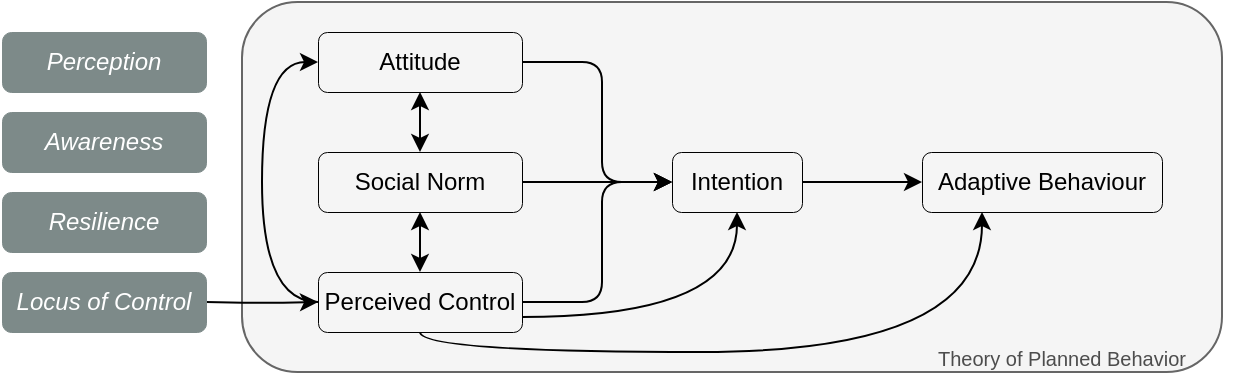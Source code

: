 <mxfile version="26.0.10">
  <diagram name="Page-1" id="_mKImdJtYSdmslTn-wdf">
    <mxGraphModel dx="606" dy="386" grid="1" gridSize="10" guides="1" tooltips="1" connect="1" arrows="1" fold="1" page="1" pageScale="1" pageWidth="850" pageHeight="1100" math="0" shadow="0">
      <root>
        <mxCell id="0" />
        <mxCell id="1" parent="0" />
        <mxCell id="xCPVz_zTYaMDrQWWXTra-14" value="" style="rounded=1;whiteSpace=wrap;html=1;fillColor=#f5f5f5;fontColor=#333333;strokeColor=#666666;" vertex="1" parent="1">
          <mxGeometry x="210" y="155" width="490" height="185" as="geometry" />
        </mxCell>
        <mxCell id="xCPVz_zTYaMDrQWWXTra-7" style="edgeStyle=orthogonalEdgeStyle;rounded=1;orthogonalLoop=1;jettySize=auto;html=1;exitX=1;exitY=0.5;exitDx=0;exitDy=0;curved=0;" edge="1" parent="1" source="xCPVz_zTYaMDrQWWXTra-1" target="xCPVz_zTYaMDrQWWXTra-4">
          <mxGeometry relative="1" as="geometry">
            <mxPoint x="339" y="185" as="sourcePoint" />
            <mxPoint x="424" y="245" as="targetPoint" />
            <Array as="points">
              <mxPoint x="390" y="185" />
              <mxPoint x="390" y="245" />
            </Array>
          </mxGeometry>
        </mxCell>
        <mxCell id="xCPVz_zTYaMDrQWWXTra-1" value="Attitude" style="text;html=1;align=center;verticalAlign=middle;whiteSpace=wrap;rounded=1;strokeColor=default;strokeWidth=0.5;" vertex="1" parent="1">
          <mxGeometry x="248" y="170" width="102" height="30" as="geometry" />
        </mxCell>
        <mxCell id="xCPVz_zTYaMDrQWWXTra-8" style="edgeStyle=orthogonalEdgeStyle;rounded=1;orthogonalLoop=1;jettySize=auto;html=1;exitX=1;exitY=0.5;exitDx=0;exitDy=0;curved=0;entryX=0;entryY=0.5;entryDx=0;entryDy=0;" edge="1" parent="1" source="xCPVz_zTYaMDrQWWXTra-2" target="xCPVz_zTYaMDrQWWXTra-4">
          <mxGeometry relative="1" as="geometry">
            <mxPoint x="430" y="245" as="targetPoint" />
          </mxGeometry>
        </mxCell>
        <mxCell id="xCPVz_zTYaMDrQWWXTra-16" style="edgeStyle=orthogonalEdgeStyle;rounded=0;orthogonalLoop=1;jettySize=auto;html=1;exitX=0.5;exitY=0;exitDx=0;exitDy=0;entryX=0.5;entryY=1;entryDx=0;entryDy=0;endArrow=classic;startFill=1;startArrow=classic;endFill=1;curved=1;" edge="1" parent="1" source="xCPVz_zTYaMDrQWWXTra-2" target="xCPVz_zTYaMDrQWWXTra-1">
          <mxGeometry relative="1" as="geometry" />
        </mxCell>
        <mxCell id="xCPVz_zTYaMDrQWWXTra-17" style="edgeStyle=orthogonalEdgeStyle;rounded=0;orthogonalLoop=1;jettySize=auto;html=1;exitX=0.5;exitY=1;exitDx=0;exitDy=0;entryX=0.5;entryY=0;entryDx=0;entryDy=0;startArrow=classic;startFill=1;" edge="1" parent="1" source="xCPVz_zTYaMDrQWWXTra-2" target="xCPVz_zTYaMDrQWWXTra-3">
          <mxGeometry relative="1" as="geometry" />
        </mxCell>
        <mxCell id="xCPVz_zTYaMDrQWWXTra-2" value="Social Norm" style="text;html=1;align=center;verticalAlign=middle;whiteSpace=wrap;rounded=1;strokeColor=default;strokeWidth=0.5;" vertex="1" parent="1">
          <mxGeometry x="248" y="230" width="102" height="30" as="geometry" />
        </mxCell>
        <mxCell id="xCPVz_zTYaMDrQWWXTra-9" style="edgeStyle=orthogonalEdgeStyle;rounded=1;orthogonalLoop=1;jettySize=auto;html=1;exitX=1;exitY=0.5;exitDx=0;exitDy=0;entryX=0;entryY=0.5;entryDx=0;entryDy=0;curved=0;" edge="1" parent="1" source="xCPVz_zTYaMDrQWWXTra-3" target="xCPVz_zTYaMDrQWWXTra-4">
          <mxGeometry relative="1" as="geometry">
            <Array as="points">
              <mxPoint x="390" y="305" />
              <mxPoint x="390" y="245" />
            </Array>
          </mxGeometry>
        </mxCell>
        <mxCell id="xCPVz_zTYaMDrQWWXTra-11" style="edgeStyle=orthogonalEdgeStyle;rounded=0;orthogonalLoop=1;jettySize=auto;html=1;exitX=0.5;exitY=1;exitDx=0;exitDy=0;entryX=0.25;entryY=1;entryDx=0;entryDy=0;curved=1;" edge="1" parent="1" source="xCPVz_zTYaMDrQWWXTra-3" target="xCPVz_zTYaMDrQWWXTra-5">
          <mxGeometry relative="1" as="geometry">
            <Array as="points">
              <mxPoint x="299" y="330" />
              <mxPoint x="580" y="330" />
            </Array>
          </mxGeometry>
        </mxCell>
        <mxCell id="xCPVz_zTYaMDrQWWXTra-12" style="edgeStyle=orthogonalEdgeStyle;rounded=0;orthogonalLoop=1;jettySize=auto;html=1;exitX=1;exitY=0.75;exitDx=0;exitDy=0;curved=1;" edge="1" parent="1" source="xCPVz_zTYaMDrQWWXTra-3" target="xCPVz_zTYaMDrQWWXTra-4">
          <mxGeometry relative="1" as="geometry" />
        </mxCell>
        <mxCell id="xCPVz_zTYaMDrQWWXTra-18" style="edgeStyle=orthogonalEdgeStyle;rounded=0;orthogonalLoop=1;jettySize=auto;html=1;exitX=0;exitY=0.5;exitDx=0;exitDy=0;entryX=0;entryY=0.5;entryDx=0;entryDy=0;curved=1;" edge="1" parent="1" source="xCPVz_zTYaMDrQWWXTra-3" target="xCPVz_zTYaMDrQWWXTra-1">
          <mxGeometry relative="1" as="geometry">
            <Array as="points">
              <mxPoint x="220" y="305" />
              <mxPoint x="220" y="185" />
            </Array>
          </mxGeometry>
        </mxCell>
        <mxCell id="xCPVz_zTYaMDrQWWXTra-3" value="Perceived Control" style="text;html=1;align=center;verticalAlign=middle;whiteSpace=wrap;rounded=1;strokeColor=default;strokeWidth=0.5;" vertex="1" parent="1">
          <mxGeometry x="248" y="290" width="102" height="30" as="geometry" />
        </mxCell>
        <mxCell id="xCPVz_zTYaMDrQWWXTra-13" style="edgeStyle=orthogonalEdgeStyle;rounded=0;orthogonalLoop=1;jettySize=auto;html=1;exitX=1;exitY=0.5;exitDx=0;exitDy=0;entryX=0;entryY=0.5;entryDx=0;entryDy=0;" edge="1" parent="1" source="xCPVz_zTYaMDrQWWXTra-4" target="xCPVz_zTYaMDrQWWXTra-5">
          <mxGeometry relative="1" as="geometry" />
        </mxCell>
        <mxCell id="xCPVz_zTYaMDrQWWXTra-4" value="Intention" style="text;html=1;align=center;verticalAlign=middle;whiteSpace=wrap;rounded=1;strokeColor=default;strokeWidth=0.5;" vertex="1" parent="1">
          <mxGeometry x="425" y="230" width="65" height="30" as="geometry" />
        </mxCell>
        <mxCell id="xCPVz_zTYaMDrQWWXTra-5" value="Adaptive Behaviour" style="text;html=1;align=center;verticalAlign=middle;whiteSpace=wrap;rounded=1;strokeColor=default;strokeWidth=0.5;" vertex="1" parent="1">
          <mxGeometry x="550" y="230" width="120" height="30" as="geometry" />
        </mxCell>
        <mxCell id="xCPVz_zTYaMDrQWWXTra-10" style="edgeStyle=orthogonalEdgeStyle;rounded=1;orthogonalLoop=1;jettySize=auto;html=1;exitX=1;exitY=0.5;exitDx=0;exitDy=0;entryX=0;entryY=0.5;entryDx=0;entryDy=0;curved=0;" edge="1" parent="1" target="xCPVz_zTYaMDrQWWXTra-3">
          <mxGeometry relative="1" as="geometry">
            <mxPoint x="192.0" y="305" as="sourcePoint" />
          </mxGeometry>
        </mxCell>
        <mxCell id="xCPVz_zTYaMDrQWWXTra-15" value="&lt;font style=&quot;color: rgb(77, 77, 77);&quot;&gt;Theory of Planned Behavior&lt;/font&gt;" style="text;html=1;align=center;verticalAlign=middle;whiteSpace=wrap;rounded=0;fontSize=10;" vertex="1" parent="1">
          <mxGeometry x="535" y="318" width="170" height="30" as="geometry" />
        </mxCell>
        <mxCell id="xCPVz_zTYaMDrQWWXTra-21" value="&lt;i&gt;Locus of Control&lt;/i&gt;" style="text;html=1;align=center;verticalAlign=middle;whiteSpace=wrap;rounded=1;strokeColor=#7D8A89;strokeWidth=0.5;fillColor=#7D8A89;fontColor=#ffffff;" vertex="1" parent="1">
          <mxGeometry x="90" y="290" width="102" height="30" as="geometry" />
        </mxCell>
        <mxCell id="xCPVz_zTYaMDrQWWXTra-22" value="&lt;i&gt;Resilience&lt;/i&gt;" style="text;html=1;align=center;verticalAlign=middle;whiteSpace=wrap;rounded=1;strokeColor=#7D8A89;strokeWidth=0.5;fillColor=#7D8A89;fontColor=#ffffff;" vertex="1" parent="1">
          <mxGeometry x="90" y="250" width="102" height="30" as="geometry" />
        </mxCell>
        <mxCell id="xCPVz_zTYaMDrQWWXTra-23" value="&lt;i&gt;Awareness&lt;/i&gt;" style="text;html=1;align=center;verticalAlign=middle;whiteSpace=wrap;rounded=1;strokeColor=#7D8A89;strokeWidth=0.5;fillColor=#7D8A89;fontColor=#ffffff;" vertex="1" parent="1">
          <mxGeometry x="90" y="210" width="102" height="30" as="geometry" />
        </mxCell>
        <mxCell id="xCPVz_zTYaMDrQWWXTra-24" value="&lt;i&gt;Perception&lt;/i&gt;" style="text;html=1;align=center;verticalAlign=middle;whiteSpace=wrap;rounded=1;strokeColor=#7D8A89;strokeWidth=0.5;fillColor=#7D8A89;fontColor=#ffffff;" vertex="1" parent="1">
          <mxGeometry x="90" y="170" width="102" height="30" as="geometry" />
        </mxCell>
      </root>
    </mxGraphModel>
  </diagram>
</mxfile>
